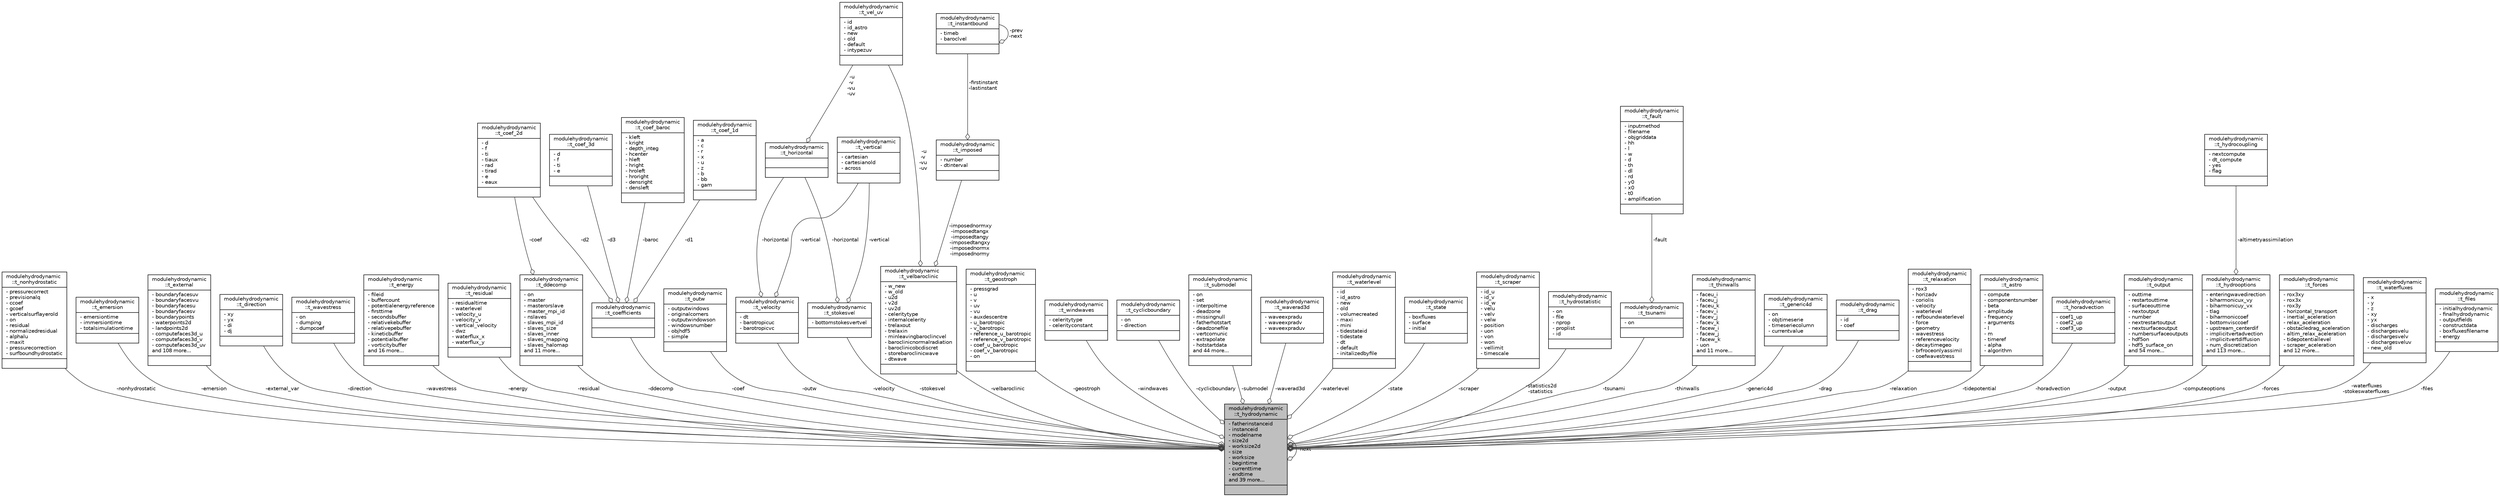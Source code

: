 digraph "modulehydrodynamic::t_hydrodynamic"
{
 // LATEX_PDF_SIZE
  edge [fontname="Helvetica",fontsize="10",labelfontname="Helvetica",labelfontsize="10"];
  node [fontname="Helvetica",fontsize="10",shape=record];
  Node1 [label="{modulehydrodynamic\l::t_hydrodynamic\n|- fatherinstanceid\l- instanceid\l- modelname\l- size2d\l- worksize2d\l- size\l- worksize\l- begintime\l- currenttime\l- endtime\land 39 more...\l|}",height=0.2,width=0.4,color="black", fillcolor="grey75", style="filled", fontcolor="black",tooltip=" "];
  Node2 -> Node1 [color="grey25",fontsize="10",style="solid",label=" -nonhydrostatic" ,arrowhead="odiamond",fontname="Helvetica"];
  Node2 [label="{modulehydrodynamic\l::t_nonhydrostatic\n|- pressurecorrect\l- previsionalq\l- ccoef\l- gcoef\l- verticalsurflayerold\l- on\l- residual\l- normalizedresidual\l- alphalu\l- maxit\l- pressurecorrection\l- surfboundhydrostatic\l|}",height=0.2,width=0.4,color="black", fillcolor="white", style="filled",URL="$structmodulehydrodynamic_1_1t__nonhydrostatic.html",tooltip=" "];
  Node3 -> Node1 [color="grey25",fontsize="10",style="solid",label=" -emersion" ,arrowhead="odiamond",fontname="Helvetica"];
  Node3 [label="{modulehydrodynamic\l::t_emersion\n|- emersiontime\l- immersiontime\l- totalsimulationtime\l|}",height=0.2,width=0.4,color="black", fillcolor="white", style="filled",URL="$structmodulehydrodynamic_1_1t__emersion.html",tooltip=" "];
  Node4 -> Node1 [color="grey25",fontsize="10",style="solid",label=" -external_var" ,arrowhead="odiamond",fontname="Helvetica"];
  Node4 [label="{modulehydrodynamic\l::t_external\n|- boundaryfacesuv\l- boundaryfacesvu\l- boundaryfacesu\l- boundaryfacesv\l- boundarypoints\l- waterpoints2d\l- landpoints2d\l- computefaces3d_u\l- computefaces3d_v\l- computefaces3d_uv\land 108 more...\l|}",height=0.2,width=0.4,color="black", fillcolor="white", style="filled",URL="$structmodulehydrodynamic_1_1t__external.html",tooltip=" "];
  Node5 -> Node1 [color="grey25",fontsize="10",style="solid",label=" -direction" ,arrowhead="odiamond",fontname="Helvetica"];
  Node5 [label="{modulehydrodynamic\l::t_direction\n|- xy\l- yx\l- di\l- dj\l|}",height=0.2,width=0.4,color="black", fillcolor="white", style="filled",URL="$structmodulehydrodynamic_1_1t__direction.html",tooltip=" "];
  Node6 -> Node1 [color="grey25",fontsize="10",style="solid",label=" -wavestress" ,arrowhead="odiamond",fontname="Helvetica"];
  Node6 [label="{modulehydrodynamic\l::t_wavestress\n|- on\l- dumping\l- dumpcoef\l|}",height=0.2,width=0.4,color="black", fillcolor="white", style="filled",URL="$structmodulehydrodynamic_1_1t__wavestress.html",tooltip=" "];
  Node7 -> Node1 [color="grey25",fontsize="10",style="solid",label=" -energy" ,arrowhead="odiamond",fontname="Helvetica"];
  Node7 [label="{modulehydrodynamic\l::t_energy\n|- fileid\l- buffercount\l- potentialenergyreference\l- firsttime\l- secondsbuffer\l- relativekebuffer\l- relativepebuffer\l- kineticbuffer\l- potentialbuffer\l- vorticitybuffer\land 16 more...\l|}",height=0.2,width=0.4,color="black", fillcolor="white", style="filled",URL="$structmodulehydrodynamic_1_1t__energy.html",tooltip=" "];
  Node8 -> Node1 [color="grey25",fontsize="10",style="solid",label=" -residual" ,arrowhead="odiamond",fontname="Helvetica"];
  Node8 [label="{modulehydrodynamic\l::t_residual\n|- residualtime\l- waterlevel\l- velocity_u\l- velocity_v\l- vertical_velocity\l- dwz\l- waterflux_x\l- waterflux_y\l|}",height=0.2,width=0.4,color="black", fillcolor="white", style="filled",URL="$structmodulehydrodynamic_1_1t__residual.html",tooltip=" "];
  Node9 -> Node1 [color="grey25",fontsize="10",style="solid",label=" -ddecomp" ,arrowhead="odiamond",fontname="Helvetica"];
  Node9 [label="{modulehydrodynamic\l::t_ddecomp\n|- on\l- master\l- masterorslave\l- master_mpi_id\l- nslaves\l- slaves_mpi_id\l- slaves_size\l- slaves_inner\l- slaves_mapping\l- slaves_halomap\land 11 more...\l|}",height=0.2,width=0.4,color="black", fillcolor="white", style="filled",URL="$structmodulehydrodynamic_1_1t__ddecomp.html",tooltip=" "];
  Node10 -> Node9 [color="grey25",fontsize="10",style="solid",label=" -coef" ,arrowhead="odiamond",fontname="Helvetica"];
  Node10 [label="{modulehydrodynamic\l::t_coef_2d\n|- d\l- f\l- ti\l- tiaux\l- rad\l- tirad\l- e\l- eaux\l|}",height=0.2,width=0.4,color="black", fillcolor="white", style="filled",URL="$structmodulehydrodynamic_1_1t__coef__2d.html",tooltip=" "];
  Node11 -> Node1 [color="grey25",fontsize="10",style="solid",label=" -outw" ,arrowhead="odiamond",fontname="Helvetica"];
  Node11 [label="{modulehydrodynamic\l::t_outw\n|- outputwindows\l- originalcorners\l- outputwindowson\l- windowsnumber\l- objhdf5\l- simple\l|}",height=0.2,width=0.4,color="black", fillcolor="white", style="filled",URL="$structmodulehydrodynamic_1_1t__outw.html",tooltip=" "];
  Node12 -> Node1 [color="grey25",fontsize="10",style="solid",label=" -stokesvel" ,arrowhead="odiamond",fontname="Helvetica"];
  Node12 [label="{modulehydrodynamic\l::t_stokesvel\n|- bottomstokesvertvel\l|}",height=0.2,width=0.4,color="black", fillcolor="white", style="filled",URL="$structmodulehydrodynamic_1_1t__stokesvel.html",tooltip=" "];
  Node13 -> Node12 [color="grey25",fontsize="10",style="solid",label=" -vertical" ,arrowhead="odiamond",fontname="Helvetica"];
  Node13 [label="{modulehydrodynamic\l::t_vertical\n|- cartesian\l- cartesianold\l- across\l|}",height=0.2,width=0.4,color="black", fillcolor="white", style="filled",URL="$structmodulehydrodynamic_1_1t__vertical.html",tooltip=" "];
  Node14 -> Node12 [color="grey25",fontsize="10",style="solid",label=" -horizontal" ,arrowhead="odiamond",fontname="Helvetica"];
  Node14 [label="{modulehydrodynamic\l::t_horizontal\n||}",height=0.2,width=0.4,color="black", fillcolor="white", style="filled",URL="$structmodulehydrodynamic_1_1t__horizontal.html",tooltip=" "];
  Node15 -> Node14 [color="grey25",fontsize="10",style="solid",label=" -u\n-v\n-vu\n-uv" ,arrowhead="odiamond",fontname="Helvetica"];
  Node15 [label="{modulehydrodynamic\l::t_vel_uv\n|- id\l- id_astro\l- new\l- old\l- default\l- intypezuv\l|}",height=0.2,width=0.4,color="black", fillcolor="white", style="filled",URL="$structmodulehydrodynamic_1_1t__vel__uv.html",tooltip=" "];
  Node16 -> Node1 [color="grey25",fontsize="10",style="solid",label=" -geostroph" ,arrowhead="odiamond",fontname="Helvetica"];
  Node16 [label="{modulehydrodynamic\l::t_geostroph\n|- pressgrad\l- u\l- v\l- uv\l- vu\l- auxdescentre\l- u_barotropic\l- v_barotropic\l- reference_u_barotropic\l- reference_v_barotropic\l- coef_u_barotropic\l- coef_v_barotropic\l- on\l|}",height=0.2,width=0.4,color="black", fillcolor="white", style="filled",URL="$structmodulehydrodynamic_1_1t__geostroph.html",tooltip=" "];
  Node17 -> Node1 [color="grey25",fontsize="10",style="solid",label=" -coef" ,arrowhead="odiamond",fontname="Helvetica"];
  Node17 [label="{modulehydrodynamic\l::t_coefficients\n||}",height=0.2,width=0.4,color="black", fillcolor="white", style="filled",URL="$structmodulehydrodynamic_1_1t__coefficients.html",tooltip=" "];
  Node10 -> Node17 [color="grey25",fontsize="10",style="solid",label=" -d2" ,arrowhead="odiamond",fontname="Helvetica"];
  Node18 -> Node17 [color="grey25",fontsize="10",style="solid",label=" -d3" ,arrowhead="odiamond",fontname="Helvetica"];
  Node18 [label="{modulehydrodynamic\l::t_coef_3d\n|- d\l- f\l- ti\l- e\l|}",height=0.2,width=0.4,color="black", fillcolor="white", style="filled",URL="$structmodulehydrodynamic_1_1t__coef__3d.html",tooltip=" "];
  Node19 -> Node17 [color="grey25",fontsize="10",style="solid",label=" -baroc" ,arrowhead="odiamond",fontname="Helvetica"];
  Node19 [label="{modulehydrodynamic\l::t_coef_baroc\n|- kleft\l- kright\l- depth_integ\l- hcenter\l- hleft\l- hright\l- hroleft\l- hroright\l- densright\l- densleft\l|}",height=0.2,width=0.4,color="black", fillcolor="white", style="filled",URL="$structmodulehydrodynamic_1_1t__coef__baroc.html",tooltip=" "];
  Node20 -> Node17 [color="grey25",fontsize="10",style="solid",label=" -d1" ,arrowhead="odiamond",fontname="Helvetica"];
  Node20 [label="{modulehydrodynamic\l::t_coef_1d\n|- a\l- c\l- r\l- x\l- u\l- z\l- b\l- bb\l- gam\l|}",height=0.2,width=0.4,color="black", fillcolor="white", style="filled",URL="$structmodulehydrodynamic_1_1t__coef__1d.html",tooltip=" "];
  Node21 -> Node1 [color="grey25",fontsize="10",style="solid",label=" -windwaves" ,arrowhead="odiamond",fontname="Helvetica"];
  Node21 [label="{modulehydrodynamic\l::t_windwaves\n|- celeritytype\l- celerityconstant\l|}",height=0.2,width=0.4,color="black", fillcolor="white", style="filled",URL="$structmodulehydrodynamic_1_1t__windwaves.html",tooltip=" "];
  Node22 -> Node1 [color="grey25",fontsize="10",style="solid",label=" -cyclicboundary" ,arrowhead="odiamond",fontname="Helvetica"];
  Node22 [label="{modulehydrodynamic\l::t_cyclicboundary\n|- on\l- direction\l|}",height=0.2,width=0.4,color="black", fillcolor="white", style="filled",URL="$structmodulehydrodynamic_1_1t__cyclicboundary.html",tooltip=" "];
  Node23 -> Node1 [color="grey25",fontsize="10",style="solid",label=" -velocity" ,arrowhead="odiamond",fontname="Helvetica"];
  Node23 [label="{modulehydrodynamic\l::t_velocity\n|- dt\l- barotropicuc\l- barotropicvc\l|}",height=0.2,width=0.4,color="black", fillcolor="white", style="filled",URL="$structmodulehydrodynamic_1_1t__velocity.html",tooltip=" "];
  Node13 -> Node23 [color="grey25",fontsize="10",style="solid",label=" -vertical" ,arrowhead="odiamond",fontname="Helvetica"];
  Node14 -> Node23 [color="grey25",fontsize="10",style="solid",label=" -horizontal" ,arrowhead="odiamond",fontname="Helvetica"];
  Node1 -> Node1 [color="grey25",fontsize="10",style="solid",label=" -next" ,arrowhead="odiamond",fontname="Helvetica"];
  Node24 -> Node1 [color="grey25",fontsize="10",style="solid",label=" -velbaroclinic" ,arrowhead="odiamond",fontname="Helvetica"];
  Node24 [label="{modulehydrodynamic\l::t_velbaroclinic\n|- w_new\l- w_old\l- u2d\l- v2d\l- uv2d\l- celeritytype\l- internalcelerity\l- trelaxout\l- trelaxin\l- minleavingbaroclincvel\l- baroclinicnormalradiation\l- baroclinicobcdiscret\l- storebaroclinicwave\l- dtwave\l|}",height=0.2,width=0.4,color="black", fillcolor="white", style="filled",URL="$structmodulehydrodynamic_1_1t__velbaroclinic.html",tooltip=" "];
  Node25 -> Node24 [color="grey25",fontsize="10",style="solid",label=" -imposednormxy\n-imposedtangx\n-imposedtangy\n-imposedtangxy\n-imposednormx\n-imposednormy" ,arrowhead="odiamond",fontname="Helvetica"];
  Node25 [label="{modulehydrodynamic\l::t_imposed\n|- number\l- dtinterval\l|}",height=0.2,width=0.4,color="black", fillcolor="white", style="filled",URL="$structmodulehydrodynamic_1_1t__imposed.html",tooltip=" "];
  Node26 -> Node25 [color="grey25",fontsize="10",style="solid",label=" -firstinstant\n-lastinstant" ,arrowhead="odiamond",fontname="Helvetica"];
  Node26 [label="{modulehydrodynamic\l::t_instantbound\n|- timeb\l- baroclvel\l|}",height=0.2,width=0.4,color="black", fillcolor="white", style="filled",URL="$structmodulehydrodynamic_1_1t__instantbound.html",tooltip=" "];
  Node26 -> Node26 [color="grey25",fontsize="10",style="solid",label=" -prev\n-next" ,arrowhead="odiamond",fontname="Helvetica"];
  Node15 -> Node24 [color="grey25",fontsize="10",style="solid",label=" -u\n-v\n-vu\n-uv" ,arrowhead="odiamond",fontname="Helvetica"];
  Node27 -> Node1 [color="grey25",fontsize="10",style="solid",label=" -submodel" ,arrowhead="odiamond",fontname="Helvetica"];
  Node27 [label="{modulehydrodynamic\l::t_submodel\n|- on\l- set\l- interpoltime\l- deadzone\l- missingnull\l- fatherhotstart\l- deadzonefile\l- vertcomunic\l- extrapolate\l- hotstartdata\land 44 more...\l|}",height=0.2,width=0.4,color="black", fillcolor="white", style="filled",URL="$structmodulehydrodynamic_1_1t__submodel.html",tooltip=" "];
  Node28 -> Node1 [color="grey25",fontsize="10",style="solid",label=" -waverad3d" ,arrowhead="odiamond",fontname="Helvetica"];
  Node28 [label="{modulehydrodynamic\l::t_waverad3d\n|- waveexpradu\l- waveexpradv\l- waveexpraduv\l|}",height=0.2,width=0.4,color="black", fillcolor="white", style="filled",URL="$structmodulehydrodynamic_1_1t__waverad3d.html",tooltip=" "];
  Node29 -> Node1 [color="grey25",fontsize="10",style="solid",label=" -waterlevel" ,arrowhead="odiamond",fontname="Helvetica"];
  Node29 [label="{modulehydrodynamic\l::t_waterlevel\n|- id\l- id_astro\l- new\l- old\l- volumecreated\l- maxi\l- mini\l- tidestateid\l- tidestate\l- dt\l- default\l- initalizedbyfile\l|}",height=0.2,width=0.4,color="black", fillcolor="white", style="filled",URL="$structmodulehydrodynamic_1_1t__waterlevel.html",tooltip=" "];
  Node30 -> Node1 [color="grey25",fontsize="10",style="solid",label=" -state" ,arrowhead="odiamond",fontname="Helvetica"];
  Node30 [label="{modulehydrodynamic\l::t_state\n|- boxfluxes\l- surface\l- initial\l|}",height=0.2,width=0.4,color="black", fillcolor="white", style="filled",URL="$structmodulehydrodynamic_1_1t__state.html",tooltip=" "];
  Node31 -> Node1 [color="grey25",fontsize="10",style="solid",label=" -scraper" ,arrowhead="odiamond",fontname="Helvetica"];
  Node31 [label="{modulehydrodynamic\l::t_scraper\n|- id_u\l- id_v\l- id_w\l- velu\l- velv\l- velw\l- position\l- uon\l- von\l- won\l- vellimit\l- timescale\l|}",height=0.2,width=0.4,color="black", fillcolor="white", style="filled",URL="$structmodulehydrodynamic_1_1t__scraper.html",tooltip=" "];
  Node32 -> Node1 [color="grey25",fontsize="10",style="solid",label=" -statistics2d\n-statistics" ,arrowhead="odiamond",fontname="Helvetica"];
  Node32 [label="{modulehydrodynamic\l::t_hydrostatistic\n|- on\l- file\l- nprop\l- proplist\l- id\l|}",height=0.2,width=0.4,color="black", fillcolor="white", style="filled",URL="$structmodulehydrodynamic_1_1t__hydrostatistic.html",tooltip=" "];
  Node33 -> Node1 [color="grey25",fontsize="10",style="solid",label=" -tsunami" ,arrowhead="odiamond",fontname="Helvetica"];
  Node33 [label="{modulehydrodynamic\l::t_tsunami\n|- on\l|}",height=0.2,width=0.4,color="black", fillcolor="white", style="filled",URL="$structmodulehydrodynamic_1_1t__tsunami.html",tooltip=" "];
  Node34 -> Node33 [color="grey25",fontsize="10",style="solid",label=" -fault" ,arrowhead="odiamond",fontname="Helvetica"];
  Node34 [label="{modulehydrodynamic\l::t_fault\n|- inputmethod\l- filename\l- objgriddata\l- hh\l- l\l- w\l- d\l- th\l- dl\l- rd\l- y0\l- x0\l- t0\l- amplification\l|}",height=0.2,width=0.4,color="black", fillcolor="white", style="filled",URL="$structmodulehydrodynamic_1_1t__fault.html",tooltip=" "];
  Node35 -> Node1 [color="grey25",fontsize="10",style="solid",label=" -thinwalls" ,arrowhead="odiamond",fontname="Helvetica"];
  Node35 [label="{modulehydrodynamic\l::t_thinwalls\n|- faceu_i\l- faceu_j\l- faceu_k\l- facev_i\l- facev_j\l- facev_k\l- facew_i\l- facew_j\l- facew_k\l- uon\land 11 more...\l|}",height=0.2,width=0.4,color="black", fillcolor="white", style="filled",URL="$structmodulehydrodynamic_1_1t__thinwalls.html",tooltip=" "];
  Node36 -> Node1 [color="grey25",fontsize="10",style="solid",label=" -generic4d" ,arrowhead="odiamond",fontname="Helvetica"];
  Node36 [label="{modulehydrodynamic\l::t_generic4d\n|- on\l- objtimeserie\l- timeseriecolumn\l- currentvalue\l|}",height=0.2,width=0.4,color="black", fillcolor="white", style="filled",URL="$structmodulehydrodynamic_1_1t__generic4d.html",tooltip=" "];
  Node37 -> Node1 [color="grey25",fontsize="10",style="solid",label=" -drag" ,arrowhead="odiamond",fontname="Helvetica"];
  Node37 [label="{modulehydrodynamic\l::t_drag\n|- id\l- coef\l|}",height=0.2,width=0.4,color="black", fillcolor="white", style="filled",URL="$structmodulehydrodynamic_1_1t__drag.html",tooltip=" "];
  Node38 -> Node1 [color="grey25",fontsize="10",style="solid",label=" -relaxation" ,arrowhead="odiamond",fontname="Helvetica"];
  Node38 [label="{modulehydrodynamic\l::t_relaxation\n|- rox3\l- horizadv\l- coriolis\l- velocity\l- waterlevel\l- refboundwaterlevel\l- force\l- geometry\l- wavestress\l- referencevelocity\l- decaytimegeo\l- brfroceonlyassimil\l- coefwavestress\l|}",height=0.2,width=0.4,color="black", fillcolor="white", style="filled",URL="$structmodulehydrodynamic_1_1t__relaxation.html",tooltip=" "];
  Node39 -> Node1 [color="grey25",fontsize="10",style="solid",label=" -tidepotential" ,arrowhead="odiamond",fontname="Helvetica"];
  Node39 [label="{modulehydrodynamic\l::t_astro\n|- compute\l- componentsnumber\l- beta\l- amplitude\l- frequency\l- arguments\l- l\l- m\l- timeref\l- alpha\l- algorithm\l|}",height=0.2,width=0.4,color="black", fillcolor="white", style="filled",URL="$structmodulehydrodynamic_1_1t__astro.html",tooltip=" "];
  Node40 -> Node1 [color="grey25",fontsize="10",style="solid",label=" -horadvection" ,arrowhead="odiamond",fontname="Helvetica"];
  Node40 [label="{modulehydrodynamic\l::t_horadvection\n|- coef1_up\l- coef2_up\l- coef3_up\l|}",height=0.2,width=0.4,color="black", fillcolor="white", style="filled",URL="$structmodulehydrodynamic_1_1t__horadvection.html",tooltip=" "];
  Node41 -> Node1 [color="grey25",fontsize="10",style="solid",label=" -output" ,arrowhead="odiamond",fontname="Helvetica"];
  Node41 [label="{modulehydrodynamic\l::t_output\n|- outtime\l- restartouttime\l- surfaceouttime\l- nextoutput\l- number\l- nextrestartoutput\l- nextsurfaceoutput\l- numbersurfaceoutputs\l- hdf5on\l- hdf5_surface_on\land 54 more...\l|}",height=0.2,width=0.4,color="black", fillcolor="white", style="filled",URL="$structmodulehydrodynamic_1_1t__output.html",tooltip=" "];
  Node42 -> Node1 [color="grey25",fontsize="10",style="solid",label=" -computeoptions" ,arrowhead="odiamond",fontname="Helvetica"];
  Node42 [label="{modulehydrodynamic\l::t_hydrooptions\n|- enteringwavedirection\l- biharmonicux_vy\l- biharmonicuy_vx\l- tlag\l- biharmoniccoef\l- bottomvisccoef\l- upstream_centerdif\l- implicitvertadvection\l- implicitvertdiffusion\l- num_discretization\land 113 more...\l|}",height=0.2,width=0.4,color="black", fillcolor="white", style="filled",URL="$structmodulehydrodynamic_1_1t__hydrooptions.html",tooltip=" "];
  Node43 -> Node42 [color="grey25",fontsize="10",style="solid",label=" -altimetryassimilation" ,arrowhead="odiamond",fontname="Helvetica"];
  Node43 [label="{modulehydrodynamic\l::t_hydrocoupling\n|- nextcompute\l- dt_compute\l- yes\l- flag\l|}",height=0.2,width=0.4,color="black", fillcolor="white", style="filled",URL="$structmodulehydrodynamic_1_1t__hydrocoupling.html",tooltip=" "];
  Node44 -> Node1 [color="grey25",fontsize="10",style="solid",label=" -forces" ,arrowhead="odiamond",fontname="Helvetica"];
  Node44 [label="{modulehydrodynamic\l::t_forces\n|- rox3xy\l- rox3x\l- rox3y\l- horizontal_transport\l- inertial_aceleration\l- relax_aceleration\l- obstacledrag_aceleration\l- altim_relax_aceleration\l- tidepotentiallevel\l- scraper_aceleration\land 12 more...\l|}",height=0.2,width=0.4,color="black", fillcolor="white", style="filled",URL="$structmodulehydrodynamic_1_1t__forces.html",tooltip=" "];
  Node45 -> Node1 [color="grey25",fontsize="10",style="solid",label=" -waterfluxes\n-stokeswaterfluxes" ,arrowhead="odiamond",fontname="Helvetica"];
  Node45 [label="{modulehydrodynamic\l::t_waterfluxes\n|- x\l- y\l- z\l- xy\l- yx\l- discharges\l- dischargesvelu\l- dischargesvelv\l- dischargesveluv\l- new_old\l|}",height=0.2,width=0.4,color="black", fillcolor="white", style="filled",URL="$structmodulehydrodynamic_1_1t__waterfluxes.html",tooltip=" "];
  Node46 -> Node1 [color="grey25",fontsize="10",style="solid",label=" -files" ,arrowhead="odiamond",fontname="Helvetica"];
  Node46 [label="{modulehydrodynamic\l::t_files\n|- initialhydrodynamic\l- finalhydrodynamic\l- outputfields\l- constructdata\l- boxfluxesfilename\l- energy\l|}",height=0.2,width=0.4,color="black", fillcolor="white", style="filled",URL="$structmodulehydrodynamic_1_1t__files.html",tooltip=" "];
}
